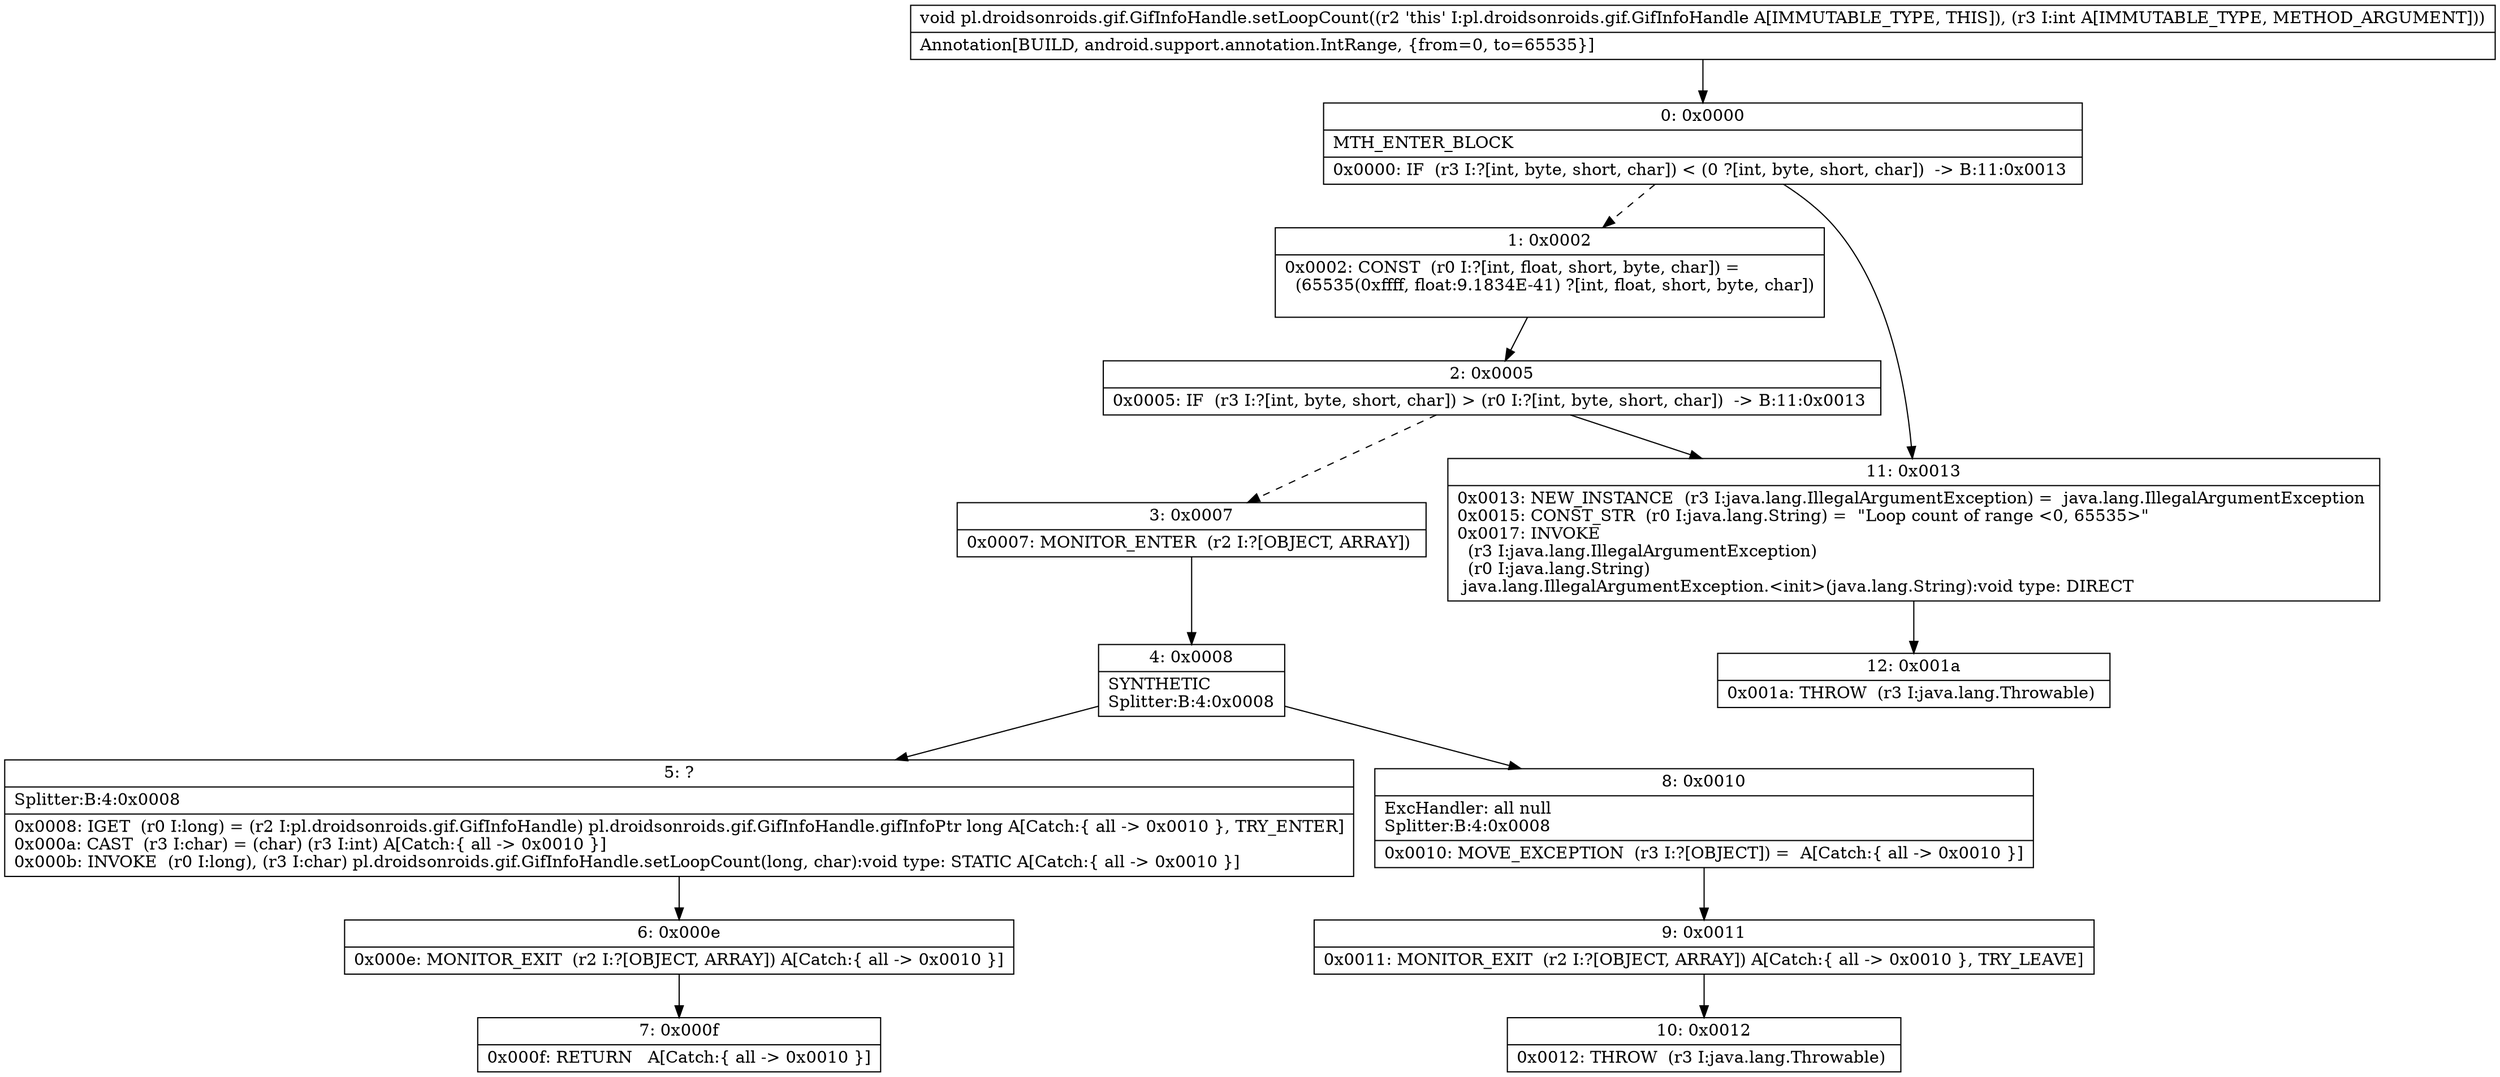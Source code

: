 digraph "CFG forpl.droidsonroids.gif.GifInfoHandle.setLoopCount(I)V" {
Node_0 [shape=record,label="{0\:\ 0x0000|MTH_ENTER_BLOCK\l|0x0000: IF  (r3 I:?[int, byte, short, char]) \< (0 ?[int, byte, short, char])  \-\> B:11:0x0013 \l}"];
Node_1 [shape=record,label="{1\:\ 0x0002|0x0002: CONST  (r0 I:?[int, float, short, byte, char]) = \l  (65535(0xffff, float:9.1834E\-41) ?[int, float, short, byte, char])\l \l}"];
Node_2 [shape=record,label="{2\:\ 0x0005|0x0005: IF  (r3 I:?[int, byte, short, char]) \> (r0 I:?[int, byte, short, char])  \-\> B:11:0x0013 \l}"];
Node_3 [shape=record,label="{3\:\ 0x0007|0x0007: MONITOR_ENTER  (r2 I:?[OBJECT, ARRAY]) \l}"];
Node_4 [shape=record,label="{4\:\ 0x0008|SYNTHETIC\lSplitter:B:4:0x0008\l}"];
Node_5 [shape=record,label="{5\:\ ?|Splitter:B:4:0x0008\l|0x0008: IGET  (r0 I:long) = (r2 I:pl.droidsonroids.gif.GifInfoHandle) pl.droidsonroids.gif.GifInfoHandle.gifInfoPtr long A[Catch:\{ all \-\> 0x0010 \}, TRY_ENTER]\l0x000a: CAST  (r3 I:char) = (char) (r3 I:int) A[Catch:\{ all \-\> 0x0010 \}]\l0x000b: INVOKE  (r0 I:long), (r3 I:char) pl.droidsonroids.gif.GifInfoHandle.setLoopCount(long, char):void type: STATIC A[Catch:\{ all \-\> 0x0010 \}]\l}"];
Node_6 [shape=record,label="{6\:\ 0x000e|0x000e: MONITOR_EXIT  (r2 I:?[OBJECT, ARRAY]) A[Catch:\{ all \-\> 0x0010 \}]\l}"];
Node_7 [shape=record,label="{7\:\ 0x000f|0x000f: RETURN   A[Catch:\{ all \-\> 0x0010 \}]\l}"];
Node_8 [shape=record,label="{8\:\ 0x0010|ExcHandler: all null\lSplitter:B:4:0x0008\l|0x0010: MOVE_EXCEPTION  (r3 I:?[OBJECT]) =  A[Catch:\{ all \-\> 0x0010 \}]\l}"];
Node_9 [shape=record,label="{9\:\ 0x0011|0x0011: MONITOR_EXIT  (r2 I:?[OBJECT, ARRAY]) A[Catch:\{ all \-\> 0x0010 \}, TRY_LEAVE]\l}"];
Node_10 [shape=record,label="{10\:\ 0x0012|0x0012: THROW  (r3 I:java.lang.Throwable) \l}"];
Node_11 [shape=record,label="{11\:\ 0x0013|0x0013: NEW_INSTANCE  (r3 I:java.lang.IllegalArgumentException) =  java.lang.IllegalArgumentException \l0x0015: CONST_STR  (r0 I:java.lang.String) =  \"Loop count of range \<0, 65535\>\" \l0x0017: INVOKE  \l  (r3 I:java.lang.IllegalArgumentException)\l  (r0 I:java.lang.String)\l java.lang.IllegalArgumentException.\<init\>(java.lang.String):void type: DIRECT \l}"];
Node_12 [shape=record,label="{12\:\ 0x001a|0x001a: THROW  (r3 I:java.lang.Throwable) \l}"];
MethodNode[shape=record,label="{void pl.droidsonroids.gif.GifInfoHandle.setLoopCount((r2 'this' I:pl.droidsonroids.gif.GifInfoHandle A[IMMUTABLE_TYPE, THIS]), (r3 I:int A[IMMUTABLE_TYPE, METHOD_ARGUMENT]))  | Annotation[BUILD, android.support.annotation.IntRange, \{from=0, to=65535\}]\l}"];
MethodNode -> Node_0;
Node_0 -> Node_1[style=dashed];
Node_0 -> Node_11;
Node_1 -> Node_2;
Node_2 -> Node_3[style=dashed];
Node_2 -> Node_11;
Node_3 -> Node_4;
Node_4 -> Node_5;
Node_4 -> Node_8;
Node_5 -> Node_6;
Node_6 -> Node_7;
Node_8 -> Node_9;
Node_9 -> Node_10;
Node_11 -> Node_12;
}


